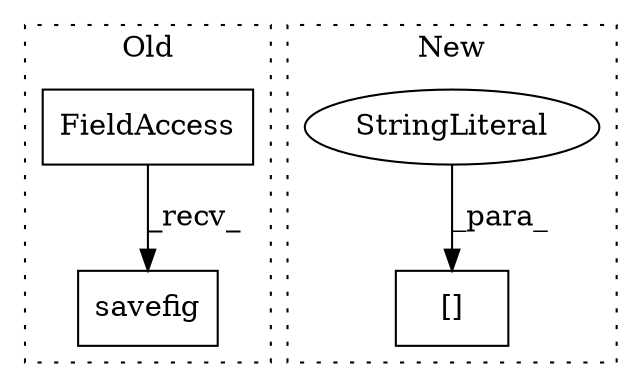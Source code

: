 digraph G {
subgraph cluster0 {
1 [label="savefig" a="32" s="2878,2979" l="8,1" shape="box"];
3 [label="FieldAccess" a="22" s="2853" l="6" shape="box"];
label = "Old";
style="dotted";
}
subgraph cluster1 {
2 [label="[]" a="2" s="2410,2428" l="7,1" shape="box"];
4 [label="StringLiteral" a="45" s="2417" l="11" shape="ellipse"];
label = "New";
style="dotted";
}
3 -> 1 [label="_recv_"];
4 -> 2 [label="_para_"];
}